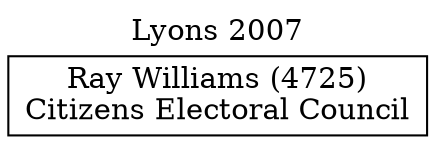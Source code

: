 // House preference flow
digraph "Ray Williams (4725)_Lyons_2007" {
	graph [label="Lyons 2007" labelloc=t mclimit=10]
	node [shape=box]
	"Ray Williams (4725)" [label="Ray Williams (4725)
Citizens Electoral Council"]
}
